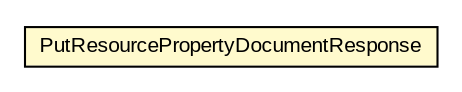 #!/usr/local/bin/dot
#
# Class diagram 
# Generated by UMLGraph version R5_6-24-gf6e263 (http://www.umlgraph.org/)
#

digraph G {
	edge [fontname="arial",fontsize=10,labelfontname="arial",labelfontsize=10];
	node [fontname="arial",fontsize=10,shape=plaintext];
	nodesep=0.25;
	ranksep=0.5;
	// org.oasis_open.docs.wsrf.rp_2.PutResourcePropertyDocumentResponse
	c296506 [label=<<table title="org.oasis_open.docs.wsrf.rp_2.PutResourcePropertyDocumentResponse" border="0" cellborder="1" cellspacing="0" cellpadding="2" port="p" bgcolor="lemonChiffon" href="./PutResourcePropertyDocumentResponse.html">
		<tr><td><table border="0" cellspacing="0" cellpadding="1">
<tr><td align="center" balign="center"> PutResourcePropertyDocumentResponse </td></tr>
		</table></td></tr>
		</table>>, URL="./PutResourcePropertyDocumentResponse.html", fontname="arial", fontcolor="black", fontsize=10.0];
}

